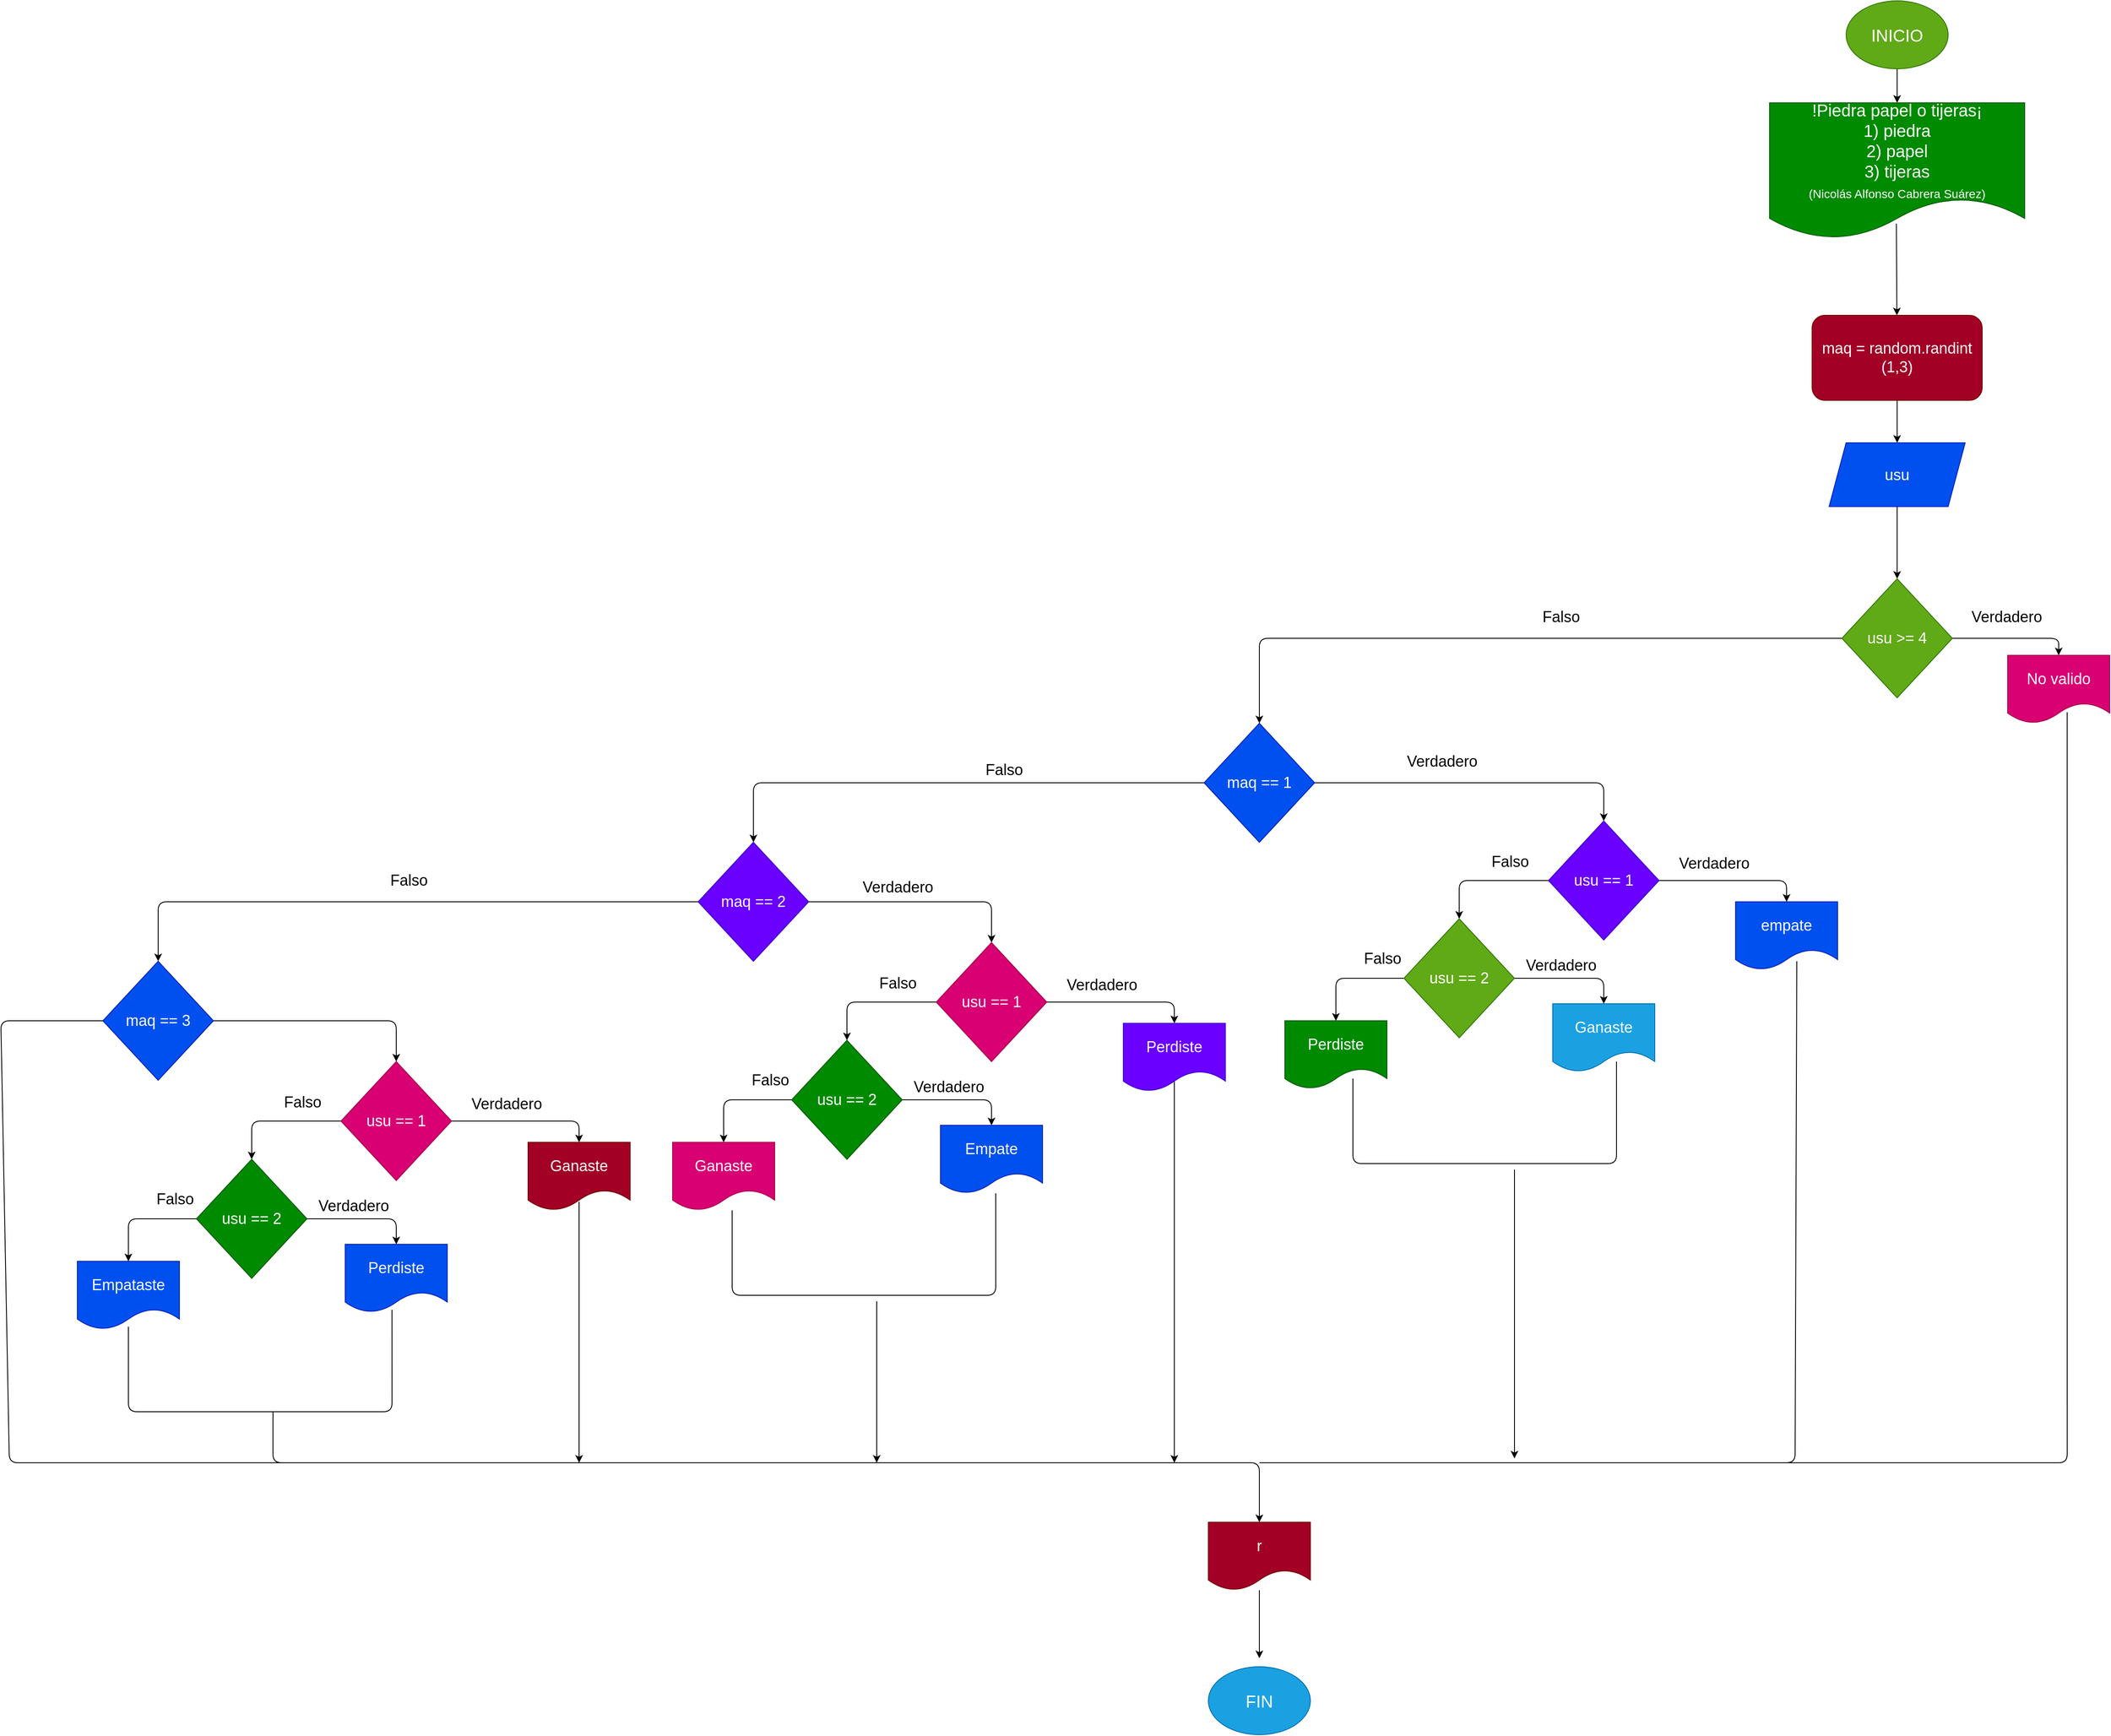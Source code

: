 <mxfile>
    <diagram id="aIsZIszX3Dg7gbra_vJY" name="Página-1">
        <mxGraphModel dx="3293" dy="457" grid="1" gridSize="10" guides="1" tooltips="1" connect="1" arrows="1" fold="1" page="1" pageScale="1" pageWidth="827" pageHeight="1169" math="0" shadow="0">
            <root>
                <mxCell id="0"/>
                <mxCell id="1" parent="0"/>
                <mxCell id="21" style="edgeStyle=none;html=1;fontSize=18;" parent="1" source="2" target="3" edge="1">
                    <mxGeometry relative="1" as="geometry"/>
                </mxCell>
                <mxCell id="2" value="&lt;font style=&quot;font-size: 20px;&quot;&gt;INICIO&lt;/font&gt;" style="ellipse;whiteSpace=wrap;html=1;fillColor=#60a917;fontColor=#ffffff;strokeColor=#2D7600;" parent="1" vertex="1">
                    <mxGeometry x="270" y="60" width="120" height="80" as="geometry"/>
                </mxCell>
                <mxCell id="22" style="edgeStyle=none;html=1;fontSize=18;exitX=0.497;exitY=0.888;exitDx=0;exitDy=0;exitPerimeter=0;" parent="1" source="3" target="4" edge="1">
                    <mxGeometry relative="1" as="geometry"/>
                </mxCell>
                <mxCell id="3" value="!Piedra papel o tijeras¡&lt;br&gt;1) piedra&lt;br&gt;2) papel&lt;br&gt;3) tijeras&lt;br&gt;&lt;div style=&quot;&quot;&gt;&lt;span style=&quot;font-size: 14px; background-color: initial;&quot;&gt;(Nicolás Alfonso Cabrera Suárez)&lt;/span&gt;&lt;/div&gt;" style="shape=document;whiteSpace=wrap;html=1;boundedLbl=1;fontSize=20;align=center;fillColor=#008a00;fontColor=#ffffff;strokeColor=#005700;" parent="1" vertex="1">
                    <mxGeometry x="180" y="180" width="300" height="160" as="geometry"/>
                </mxCell>
                <mxCell id="23" style="edgeStyle=none;html=1;fontSize=18;" parent="1" source="4" target="6" edge="1">
                    <mxGeometry relative="1" as="geometry"/>
                </mxCell>
                <mxCell id="4" value="&lt;font style=&quot;font-size: 18px;&quot;&gt;maq = random.randint (1,3)&lt;/font&gt;" style="rounded=1;whiteSpace=wrap;html=1;fontSize=14;fillColor=#a20025;fontColor=#ffffff;strokeColor=#6F0000;" parent="1" vertex="1">
                    <mxGeometry x="230" y="430" width="200" height="100" as="geometry"/>
                </mxCell>
                <mxCell id="55" style="edgeStyle=none;html=1;fontSize=18;" parent="1" source="6" target="53" edge="1">
                    <mxGeometry relative="1" as="geometry"/>
                </mxCell>
                <mxCell id="6" value="usu" style="shape=parallelogram;perimeter=parallelogramPerimeter;whiteSpace=wrap;html=1;fixedSize=1;fontSize=18;fillColor=#0050ef;fontColor=#ffffff;strokeColor=#001DBC;" parent="1" vertex="1">
                    <mxGeometry x="250" y="580" width="160" height="75" as="geometry"/>
                </mxCell>
                <mxCell id="12" style="edgeStyle=none;html=1;exitX=1;exitY=0.5;exitDx=0;exitDy=0;entryX=0.5;entryY=0;entryDx=0;entryDy=0;fontSize=18;" parent="1" source="7" target="9" edge="1">
                    <mxGeometry relative="1" as="geometry">
                        <Array as="points">
                            <mxPoint x="-15" y="980"/>
                        </Array>
                    </mxGeometry>
                </mxCell>
                <mxCell id="75" style="edgeStyle=none;html=1;entryX=0.5;entryY=0;entryDx=0;entryDy=0;fontSize=18;" parent="1" source="7" target="48" edge="1">
                    <mxGeometry relative="1" as="geometry">
                        <Array as="points">
                            <mxPoint x="-1015" y="980"/>
                        </Array>
                    </mxGeometry>
                </mxCell>
                <mxCell id="7" value="maq == 1" style="rhombus;whiteSpace=wrap;html=1;fontSize=18;fillColor=#0050ef;fontColor=#ffffff;strokeColor=#001DBC;" parent="1" vertex="1">
                    <mxGeometry x="-485" y="910" width="130" height="140" as="geometry"/>
                </mxCell>
                <mxCell id="16" style="edgeStyle=none;html=1;entryX=0.5;entryY=0;entryDx=0;entryDy=0;fontSize=18;" parent="1" source="9" target="15" edge="1">
                    <mxGeometry relative="1" as="geometry">
                        <Array as="points">
                            <mxPoint x="-185" y="1095"/>
                        </Array>
                    </mxGeometry>
                </mxCell>
                <mxCell id="31" style="edgeStyle=none;html=1;entryX=0.5;entryY=0;entryDx=0;entryDy=0;fontSize=18;" parent="1" source="9" target="11" edge="1">
                    <mxGeometry relative="1" as="geometry">
                        <Array as="points">
                            <mxPoint x="200" y="1095"/>
                        </Array>
                    </mxGeometry>
                </mxCell>
                <mxCell id="9" value="usu == 1" style="rhombus;whiteSpace=wrap;html=1;fontSize=18;fillColor=#6a00ff;fontColor=#ffffff;strokeColor=#3700CC;" parent="1" vertex="1">
                    <mxGeometry x="-80" y="1025" width="130" height="140" as="geometry"/>
                </mxCell>
                <mxCell id="11" value="empate" style="shape=document;whiteSpace=wrap;html=1;boundedLbl=1;fontSize=18;fillColor=#0050ef;fontColor=#ffffff;strokeColor=#001DBC;" parent="1" vertex="1">
                    <mxGeometry x="140" y="1120" width="120" height="80" as="geometry"/>
                </mxCell>
                <mxCell id="20" style="edgeStyle=none;html=1;entryX=0.5;entryY=0;entryDx=0;entryDy=0;fontSize=18;" parent="1" source="15" target="19" edge="1">
                    <mxGeometry relative="1" as="geometry">
                        <Array as="points">
                            <mxPoint x="-330" y="1210"/>
                        </Array>
                    </mxGeometry>
                </mxCell>
                <mxCell id="30" style="edgeStyle=none;html=1;entryX=0.5;entryY=0;entryDx=0;entryDy=0;fontSize=18;" parent="1" source="15" target="17" edge="1">
                    <mxGeometry relative="1" as="geometry">
                        <Array as="points">
                            <mxPoint x="-15" y="1210"/>
                        </Array>
                    </mxGeometry>
                </mxCell>
                <mxCell id="15" value="usu == 2" style="rhombus;whiteSpace=wrap;html=1;fontSize=18;fillColor=#60a917;fontColor=#ffffff;strokeColor=#2D7600;" parent="1" vertex="1">
                    <mxGeometry x="-250" y="1140" width="130" height="140" as="geometry"/>
                </mxCell>
                <mxCell id="17" value="Ganaste" style="shape=document;whiteSpace=wrap;html=1;boundedLbl=1;fontSize=18;fillColor=#1ba1e2;fontColor=#ffffff;strokeColor=#006EAF;" parent="1" vertex="1">
                    <mxGeometry x="-75" y="1240" width="120" height="80" as="geometry"/>
                </mxCell>
                <mxCell id="19" value="Perdiste" style="shape=document;whiteSpace=wrap;html=1;boundedLbl=1;fontSize=18;fillColor=#008a00;fontColor=#ffffff;strokeColor=#005700;" parent="1" vertex="1">
                    <mxGeometry x="-390" y="1260" width="120" height="80" as="geometry"/>
                </mxCell>
                <mxCell id="25" value="Verdadero" style="text;html=1;strokeColor=none;fillColor=none;align=center;verticalAlign=middle;whiteSpace=wrap;rounded=0;fontSize=18;" parent="1" vertex="1">
                    <mxGeometry x="-250" y="940" width="90" height="30" as="geometry"/>
                </mxCell>
                <mxCell id="26" value="Verdadero" style="text;html=1;strokeColor=none;fillColor=none;align=center;verticalAlign=middle;whiteSpace=wrap;rounded=0;fontSize=18;" parent="1" vertex="1">
                    <mxGeometry x="70" y="1060" width="90" height="30" as="geometry"/>
                </mxCell>
                <mxCell id="27" value="Falso" style="text;html=1;strokeColor=none;fillColor=none;align=center;verticalAlign=middle;whiteSpace=wrap;rounded=0;fontSize=18;" parent="1" vertex="1">
                    <mxGeometry x="-170" y="1058" width="90" height="30" as="geometry"/>
                </mxCell>
                <mxCell id="28" value="Verdadero" style="text;html=1;strokeColor=none;fillColor=none;align=center;verticalAlign=middle;whiteSpace=wrap;rounded=0;fontSize=18;" parent="1" vertex="1">
                    <mxGeometry x="-110" y="1180" width="90" height="30" as="geometry"/>
                </mxCell>
                <mxCell id="29" value="Falso" style="text;html=1;strokeColor=none;fillColor=none;align=center;verticalAlign=middle;whiteSpace=wrap;rounded=0;fontSize=18;" parent="1" vertex="1">
                    <mxGeometry x="-320" y="1172" width="90" height="30" as="geometry"/>
                </mxCell>
                <mxCell id="35" style="edgeStyle=none;html=1;entryX=0.5;entryY=0;entryDx=0;entryDy=0;fontSize=18;" parent="1" source="37" target="41" edge="1">
                    <mxGeometry relative="1" as="geometry">
                        <Array as="points">
                            <mxPoint x="-905" y="1238"/>
                        </Array>
                    </mxGeometry>
                </mxCell>
                <mxCell id="36" style="edgeStyle=none;html=1;entryX=0.5;entryY=0;entryDx=0;entryDy=0;fontSize=18;" parent="1" source="37" target="38" edge="1">
                    <mxGeometry relative="1" as="geometry">
                        <Array as="points">
                            <mxPoint x="-520" y="1238"/>
                        </Array>
                    </mxGeometry>
                </mxCell>
                <mxCell id="37" value="usu == 1" style="rhombus;whiteSpace=wrap;html=1;fontSize=18;fillColor=#d80073;fontColor=#ffffff;strokeColor=#A50040;" parent="1" vertex="1">
                    <mxGeometry x="-800" y="1168" width="130" height="140" as="geometry"/>
                </mxCell>
                <mxCell id="108" style="edgeStyle=none;html=1;fontSize=18;" parent="1" edge="1">
                    <mxGeometry relative="1" as="geometry">
                        <mxPoint x="-520" y="1780" as="targetPoint"/>
                        <mxPoint x="-520" y="1327" as="sourcePoint"/>
                    </mxGeometry>
                </mxCell>
                <mxCell id="38" value="Perdiste" style="shape=document;whiteSpace=wrap;html=1;boundedLbl=1;fontSize=18;fillColor=#6a00ff;fontColor=#ffffff;strokeColor=#3700CC;" parent="1" vertex="1">
                    <mxGeometry x="-580" y="1263" width="120" height="80" as="geometry"/>
                </mxCell>
                <mxCell id="39" style="edgeStyle=none;html=1;entryX=0.5;entryY=0;entryDx=0;entryDy=0;fontSize=18;" parent="1" source="41" target="43" edge="1">
                    <mxGeometry relative="1" as="geometry">
                        <Array as="points">
                            <mxPoint x="-1050" y="1353"/>
                        </Array>
                    </mxGeometry>
                </mxCell>
                <mxCell id="40" style="edgeStyle=none;html=1;entryX=0.5;entryY=0;entryDx=0;entryDy=0;fontSize=18;" parent="1" source="41" target="42" edge="1">
                    <mxGeometry relative="1" as="geometry">
                        <Array as="points">
                            <mxPoint x="-735" y="1353"/>
                        </Array>
                    </mxGeometry>
                </mxCell>
                <mxCell id="41" value="usu == 2" style="rhombus;whiteSpace=wrap;html=1;fontSize=18;fillColor=#008a00;fontColor=#ffffff;strokeColor=#005700;" parent="1" vertex="1">
                    <mxGeometry x="-970" y="1283" width="130" height="140" as="geometry"/>
                </mxCell>
                <mxCell id="42" value="Empate" style="shape=document;whiteSpace=wrap;html=1;boundedLbl=1;fontSize=18;fillColor=#0050ef;fontColor=#ffffff;strokeColor=#001DBC;" parent="1" vertex="1">
                    <mxGeometry x="-795" y="1383" width="120" height="80" as="geometry"/>
                </mxCell>
                <mxCell id="43" value="Ganaste" style="shape=document;whiteSpace=wrap;html=1;boundedLbl=1;fontSize=18;fillColor=#d80073;fontColor=#ffffff;strokeColor=#A50040;" parent="1" vertex="1">
                    <mxGeometry x="-1110" y="1403" width="120" height="80" as="geometry"/>
                </mxCell>
                <mxCell id="44" value="Verdadero" style="text;html=1;strokeColor=none;fillColor=none;align=center;verticalAlign=middle;whiteSpace=wrap;rounded=0;fontSize=18;" parent="1" vertex="1">
                    <mxGeometry x="-650" y="1203" width="90" height="30" as="geometry"/>
                </mxCell>
                <mxCell id="45" value="Falso" style="text;html=1;strokeColor=none;fillColor=none;align=center;verticalAlign=middle;whiteSpace=wrap;rounded=0;fontSize=18;" parent="1" vertex="1">
                    <mxGeometry x="-890" y="1201" width="90" height="30" as="geometry"/>
                </mxCell>
                <mxCell id="46" value="Verdadero" style="text;html=1;strokeColor=none;fillColor=none;align=center;verticalAlign=middle;whiteSpace=wrap;rounded=0;fontSize=18;" parent="1" vertex="1">
                    <mxGeometry x="-830" y="1323" width="90" height="30" as="geometry"/>
                </mxCell>
                <mxCell id="47" value="Falso" style="text;html=1;strokeColor=none;fillColor=none;align=center;verticalAlign=middle;whiteSpace=wrap;rounded=0;fontSize=18;" parent="1" vertex="1">
                    <mxGeometry x="-1040" y="1315" width="90" height="30" as="geometry"/>
                </mxCell>
                <mxCell id="51" style="edgeStyle=none;html=1;entryX=0.5;entryY=0;entryDx=0;entryDy=0;fontSize=18;" parent="1" source="48" target="37" edge="1">
                    <mxGeometry relative="1" as="geometry">
                        <Array as="points">
                            <mxPoint x="-735" y="1120"/>
                        </Array>
                    </mxGeometry>
                </mxCell>
                <mxCell id="93" style="edgeStyle=none;html=1;entryX=0.5;entryY=0;entryDx=0;entryDy=0;fontSize=18;" parent="1" source="48" target="74" edge="1">
                    <mxGeometry relative="1" as="geometry">
                        <Array as="points">
                            <mxPoint x="-1715" y="1120"/>
                        </Array>
                    </mxGeometry>
                </mxCell>
                <mxCell id="48" value="maq == 2" style="rhombus;whiteSpace=wrap;html=1;fontSize=18;fillColor=#6a00ff;fontColor=#ffffff;strokeColor=#3700CC;" parent="1" vertex="1">
                    <mxGeometry x="-1080" y="1050" width="130" height="140" as="geometry"/>
                </mxCell>
                <mxCell id="57" style="edgeStyle=none;html=1;entryX=0.5;entryY=0;entryDx=0;entryDy=0;fontSize=18;" parent="1" source="53" target="56" edge="1">
                    <mxGeometry relative="1" as="geometry">
                        <Array as="points">
                            <mxPoint x="520" y="810"/>
                        </Array>
                    </mxGeometry>
                </mxCell>
                <mxCell id="116" style="edgeStyle=none;html=1;entryX=0.5;entryY=0;entryDx=0;entryDy=0;" parent="1" source="53" target="7" edge="1">
                    <mxGeometry relative="1" as="geometry">
                        <Array as="points">
                            <mxPoint x="-420" y="810"/>
                        </Array>
                    </mxGeometry>
                </mxCell>
                <mxCell id="53" value="usu &amp;gt;= 4" style="rhombus;whiteSpace=wrap;html=1;fontSize=18;fillColor=#60a917;fontColor=#ffffff;strokeColor=#2D7600;" parent="1" vertex="1">
                    <mxGeometry x="265" y="740" width="130" height="140" as="geometry"/>
                </mxCell>
                <mxCell id="56" value="No valido" style="shape=document;whiteSpace=wrap;html=1;boundedLbl=1;fontSize=18;fillColor=#d80073;fontColor=#ffffff;strokeColor=#A50040;" parent="1" vertex="1">
                    <mxGeometry x="460" y="830" width="120" height="80" as="geometry"/>
                </mxCell>
                <mxCell id="58" value="Verdadero" style="text;html=1;strokeColor=none;fillColor=none;align=center;verticalAlign=middle;whiteSpace=wrap;rounded=0;fontSize=18;" parent="1" vertex="1">
                    <mxGeometry x="414" y="770" width="90" height="30" as="geometry"/>
                </mxCell>
                <mxCell id="59" value="Falso" style="text;html=1;strokeColor=none;fillColor=none;align=center;verticalAlign=middle;whiteSpace=wrap;rounded=0;fontSize=18;" parent="1" vertex="1">
                    <mxGeometry x="-110" y="770" width="90" height="30" as="geometry"/>
                </mxCell>
                <mxCell id="60" style="edgeStyle=none;html=1;entryX=0.5;entryY=0;entryDx=0;entryDy=0;fontSize=18;" parent="1" source="62" target="66" edge="1">
                    <mxGeometry relative="1" as="geometry">
                        <Array as="points">
                            <mxPoint x="-1605" y="1378"/>
                        </Array>
                    </mxGeometry>
                </mxCell>
                <mxCell id="61" style="edgeStyle=none;html=1;entryX=0.5;entryY=0;entryDx=0;entryDy=0;fontSize=18;" parent="1" source="62" target="63" edge="1">
                    <mxGeometry relative="1" as="geometry">
                        <Array as="points">
                            <mxPoint x="-1220" y="1378"/>
                        </Array>
                    </mxGeometry>
                </mxCell>
                <mxCell id="62" value="usu == 1" style="rhombus;whiteSpace=wrap;html=1;fontSize=18;fillColor=#d80073;fontColor=#ffffff;strokeColor=#A50040;" parent="1" vertex="1">
                    <mxGeometry x="-1500" y="1308" width="130" height="140" as="geometry"/>
                </mxCell>
                <mxCell id="105" style="edgeStyle=none;html=1;fontSize=18;" parent="1" edge="1">
                    <mxGeometry relative="1" as="geometry">
                        <mxPoint x="-1220" y="1780" as="targetPoint"/>
                        <mxPoint x="-1220" y="1473" as="sourcePoint"/>
                    </mxGeometry>
                </mxCell>
                <mxCell id="63" value="Ganaste" style="shape=document;whiteSpace=wrap;html=1;boundedLbl=1;fontSize=18;fillColor=#a20025;fontColor=#ffffff;strokeColor=#6F0000;" parent="1" vertex="1">
                    <mxGeometry x="-1280" y="1403" width="120" height="80" as="geometry"/>
                </mxCell>
                <mxCell id="64" style="edgeStyle=none;html=1;entryX=0.5;entryY=0;entryDx=0;entryDy=0;fontSize=18;" parent="1" source="66" target="68" edge="1">
                    <mxGeometry relative="1" as="geometry">
                        <Array as="points">
                            <mxPoint x="-1750" y="1493"/>
                        </Array>
                    </mxGeometry>
                </mxCell>
                <mxCell id="65" style="edgeStyle=none;html=1;entryX=0.5;entryY=0;entryDx=0;entryDy=0;fontSize=18;" parent="1" source="66" target="67" edge="1">
                    <mxGeometry relative="1" as="geometry">
                        <Array as="points">
                            <mxPoint x="-1435" y="1493"/>
                        </Array>
                    </mxGeometry>
                </mxCell>
                <mxCell id="66" value="usu == 2" style="rhombus;whiteSpace=wrap;html=1;fontSize=18;fillColor=#008a00;fontColor=#ffffff;strokeColor=#005700;" parent="1" vertex="1">
                    <mxGeometry x="-1670" y="1423" width="130" height="140" as="geometry"/>
                </mxCell>
                <mxCell id="67" value="Perdiste" style="shape=document;whiteSpace=wrap;html=1;boundedLbl=1;fontSize=18;fillColor=#0050ef;fontColor=#ffffff;strokeColor=#001DBC;" parent="1" vertex="1">
                    <mxGeometry x="-1495" y="1523" width="120" height="80" as="geometry"/>
                </mxCell>
                <mxCell id="68" value="Empataste" style="shape=document;whiteSpace=wrap;html=1;boundedLbl=1;fontSize=18;fillColor=#0050ef;fontColor=#ffffff;strokeColor=#001DBC;" parent="1" vertex="1">
                    <mxGeometry x="-1810" y="1543" width="120" height="80" as="geometry"/>
                </mxCell>
                <mxCell id="69" value="Verdadero" style="text;html=1;strokeColor=none;fillColor=none;align=center;verticalAlign=middle;whiteSpace=wrap;rounded=0;fontSize=18;" parent="1" vertex="1">
                    <mxGeometry x="-1350" y="1343" width="90" height="30" as="geometry"/>
                </mxCell>
                <mxCell id="70" value="Falso" style="text;html=1;strokeColor=none;fillColor=none;align=center;verticalAlign=middle;whiteSpace=wrap;rounded=0;fontSize=18;" parent="1" vertex="1">
                    <mxGeometry x="-1590" y="1341" width="90" height="30" as="geometry"/>
                </mxCell>
                <mxCell id="71" value="Verdadero" style="text;html=1;strokeColor=none;fillColor=none;align=center;verticalAlign=middle;whiteSpace=wrap;rounded=0;fontSize=18;" parent="1" vertex="1">
                    <mxGeometry x="-1530" y="1463" width="90" height="30" as="geometry"/>
                </mxCell>
                <mxCell id="72" value="Falso" style="text;html=1;strokeColor=none;fillColor=none;align=center;verticalAlign=middle;whiteSpace=wrap;rounded=0;fontSize=18;" parent="1" vertex="1">
                    <mxGeometry x="-1740" y="1455" width="90" height="30" as="geometry"/>
                </mxCell>
                <mxCell id="73" style="edgeStyle=none;html=1;entryX=0.5;entryY=0;entryDx=0;entryDy=0;fontSize=18;" parent="1" source="74" target="62" edge="1">
                    <mxGeometry relative="1" as="geometry">
                        <Array as="points">
                            <mxPoint x="-1435" y="1260"/>
                        </Array>
                    </mxGeometry>
                </mxCell>
                <mxCell id="74" value="maq == 3" style="rhombus;whiteSpace=wrap;html=1;fontSize=18;fillColor=#0050ef;fontColor=#ffffff;strokeColor=#001DBC;" parent="1" vertex="1">
                    <mxGeometry x="-1780" y="1190" width="130" height="140" as="geometry"/>
                </mxCell>
                <mxCell id="76" value="Falso" style="text;html=1;strokeColor=none;fillColor=none;align=center;verticalAlign=middle;whiteSpace=wrap;rounded=0;fontSize=18;" parent="1" vertex="1">
                    <mxGeometry x="-765" y="950" width="90" height="30" as="geometry"/>
                </mxCell>
                <mxCell id="94" value="Falso" style="text;html=1;strokeColor=none;fillColor=none;align=center;verticalAlign=middle;whiteSpace=wrap;rounded=0;fontSize=18;" parent="1" vertex="1">
                    <mxGeometry x="-1465" y="1080" width="90" height="30" as="geometry"/>
                </mxCell>
                <mxCell id="113" style="edgeStyle=none;html=1;fontSize=18;" parent="1" source="95" edge="1">
                    <mxGeometry relative="1" as="geometry">
                        <mxPoint x="-420" y="2010" as="targetPoint"/>
                    </mxGeometry>
                </mxCell>
                <mxCell id="95" value="r" style="shape=document;whiteSpace=wrap;html=1;boundedLbl=1;fontSize=18;fillColor=#a20025;fontColor=#ffffff;strokeColor=#6F0000;" parent="1" vertex="1">
                    <mxGeometry x="-480" y="1850" width="120" height="80" as="geometry"/>
                </mxCell>
                <mxCell id="98" value="" style="endArrow=none;html=1;fontSize=18;entryX=0.5;entryY=0.963;entryDx=0;entryDy=0;entryPerimeter=0;" parent="1" target="68" edge="1">
                    <mxGeometry width="50" height="50" relative="1" as="geometry">
                        <mxPoint x="-1580" y="1720" as="sourcePoint"/>
                        <mxPoint x="-1080" y="1630" as="targetPoint"/>
                        <Array as="points">
                            <mxPoint x="-1750" y="1720"/>
                        </Array>
                    </mxGeometry>
                </mxCell>
                <mxCell id="99" value="" style="endArrow=none;html=1;fontSize=18;exitX=0.458;exitY=0.963;exitDx=0;exitDy=0;exitPerimeter=0;" parent="1" source="67" edge="1">
                    <mxGeometry width="50" height="50" relative="1" as="geometry">
                        <mxPoint x="-1130" y="1680" as="sourcePoint"/>
                        <mxPoint x="-1580" y="1720" as="targetPoint"/>
                        <Array as="points">
                            <mxPoint x="-1440" y="1720"/>
                        </Array>
                    </mxGeometry>
                </mxCell>
                <mxCell id="100" value="" style="endArrow=none;html=1;fontSize=18;entryX=0.5;entryY=0.963;entryDx=0;entryDy=0;entryPerimeter=0;" parent="1" edge="1">
                    <mxGeometry width="50" height="50" relative="1" as="geometry">
                        <mxPoint x="-870" y="1582.96" as="sourcePoint"/>
                        <mxPoint x="-1040" y="1483" as="targetPoint"/>
                        <Array as="points">
                            <mxPoint x="-1040" y="1582.96"/>
                        </Array>
                    </mxGeometry>
                </mxCell>
                <mxCell id="101" value="" style="endArrow=none;html=1;fontSize=18;exitX=0.458;exitY=0.963;exitDx=0;exitDy=0;exitPerimeter=0;" parent="1" edge="1">
                    <mxGeometry width="50" height="50" relative="1" as="geometry">
                        <mxPoint x="-730.04" y="1463" as="sourcePoint"/>
                        <mxPoint x="-870" y="1582.96" as="targetPoint"/>
                        <Array as="points">
                            <mxPoint x="-730" y="1582.96"/>
                        </Array>
                    </mxGeometry>
                </mxCell>
                <mxCell id="102" value="" style="endArrow=none;html=1;fontSize=18;entryX=0.5;entryY=0.963;entryDx=0;entryDy=0;entryPerimeter=0;" parent="1" edge="1">
                    <mxGeometry width="50" height="50" relative="1" as="geometry">
                        <mxPoint x="-140" y="1427.96" as="sourcePoint"/>
                        <mxPoint x="-310" y="1328" as="targetPoint"/>
                        <Array as="points">
                            <mxPoint x="-310" y="1427.96"/>
                        </Array>
                    </mxGeometry>
                </mxCell>
                <mxCell id="103" value="" style="endArrow=none;html=1;fontSize=18;exitX=0.458;exitY=0.963;exitDx=0;exitDy=0;exitPerimeter=0;" parent="1" edge="1">
                    <mxGeometry width="50" height="50" relative="1" as="geometry">
                        <mxPoint x="-0.04" y="1308" as="sourcePoint"/>
                        <mxPoint x="-140" y="1427.96" as="targetPoint"/>
                        <Array as="points">
                            <mxPoint y="1427.96"/>
                        </Array>
                    </mxGeometry>
                </mxCell>
                <mxCell id="104" value="" style="endArrow=classic;html=1;fontSize=18;entryX=0.5;entryY=0;entryDx=0;entryDy=0;" parent="1" target="95" edge="1">
                    <mxGeometry width="50" height="50" relative="1" as="geometry">
                        <mxPoint x="-1580" y="1720" as="sourcePoint"/>
                        <mxPoint x="-1130" y="1630" as="targetPoint"/>
                        <Array as="points">
                            <mxPoint x="-1580" y="1780"/>
                            <mxPoint x="-420" y="1780"/>
                        </Array>
                    </mxGeometry>
                </mxCell>
                <mxCell id="106" value="Verdadero" style="text;html=1;strokeColor=none;fillColor=none;align=center;verticalAlign=middle;whiteSpace=wrap;rounded=0;fontSize=18;" parent="1" vertex="1">
                    <mxGeometry x="-890" y="1088" width="90" height="30" as="geometry"/>
                </mxCell>
                <mxCell id="110" value="" style="endArrow=none;html=1;fontSize=18;entryX=0.6;entryY=0.875;entryDx=0;entryDy=0;entryPerimeter=0;" parent="1" target="11" edge="1">
                    <mxGeometry width="50" height="50" relative="1" as="geometry">
                        <mxPoint x="-420" y="1780" as="sourcePoint"/>
                        <mxPoint x="-70" y="1430" as="targetPoint"/>
                        <Array as="points">
                            <mxPoint x="210" y="1780"/>
                        </Array>
                    </mxGeometry>
                </mxCell>
                <mxCell id="111" value="" style="endArrow=classic;html=1;fontSize=18;" parent="1" edge="1">
                    <mxGeometry width="50" height="50" relative="1" as="geometry">
                        <mxPoint x="-120" y="1435" as="sourcePoint"/>
                        <mxPoint x="-120" y="1775" as="targetPoint"/>
                    </mxGeometry>
                </mxCell>
                <mxCell id="114" value="&lt;font style=&quot;font-size: 20px;&quot;&gt;FIN&lt;/font&gt;" style="ellipse;whiteSpace=wrap;html=1;fillColor=#1ba1e2;fontColor=#ffffff;strokeColor=#006EAF;" parent="1" vertex="1">
                    <mxGeometry x="-480" y="2020" width="120" height="80" as="geometry"/>
                </mxCell>
                <mxCell id="115" value="" style="endArrow=classic;html=1;fontSize=18;" parent="1" edge="1">
                    <mxGeometry width="50" height="50" relative="1" as="geometry">
                        <mxPoint x="-870" y="1590" as="sourcePoint"/>
                        <mxPoint x="-870" y="1780" as="targetPoint"/>
                    </mxGeometry>
                </mxCell>
                <mxCell id="118" value="" style="endArrow=none;html=1;exitX=0;exitY=0.5;exitDx=0;exitDy=0;" edge="1" parent="1" source="74">
                    <mxGeometry width="50" height="50" relative="1" as="geometry">
                        <mxPoint x="-1790" y="1420" as="sourcePoint"/>
                        <mxPoint x="-1550" y="1780" as="targetPoint"/>
                        <Array as="points">
                            <mxPoint x="-1900" y="1260"/>
                            <mxPoint x="-1890" y="1780"/>
                        </Array>
                    </mxGeometry>
                </mxCell>
                <mxCell id="119" value="" style="endArrow=none;html=1;entryX=0.583;entryY=0.838;entryDx=0;entryDy=0;entryPerimeter=0;" edge="1" parent="1" target="56">
                    <mxGeometry width="50" height="50" relative="1" as="geometry">
                        <mxPoint x="200" y="1780" as="sourcePoint"/>
                        <mxPoint x="370" y="940" as="targetPoint"/>
                        <Array as="points">
                            <mxPoint x="530" y="1780"/>
                        </Array>
                    </mxGeometry>
                </mxCell>
            </root>
        </mxGraphModel>
    </diagram>
</mxfile>